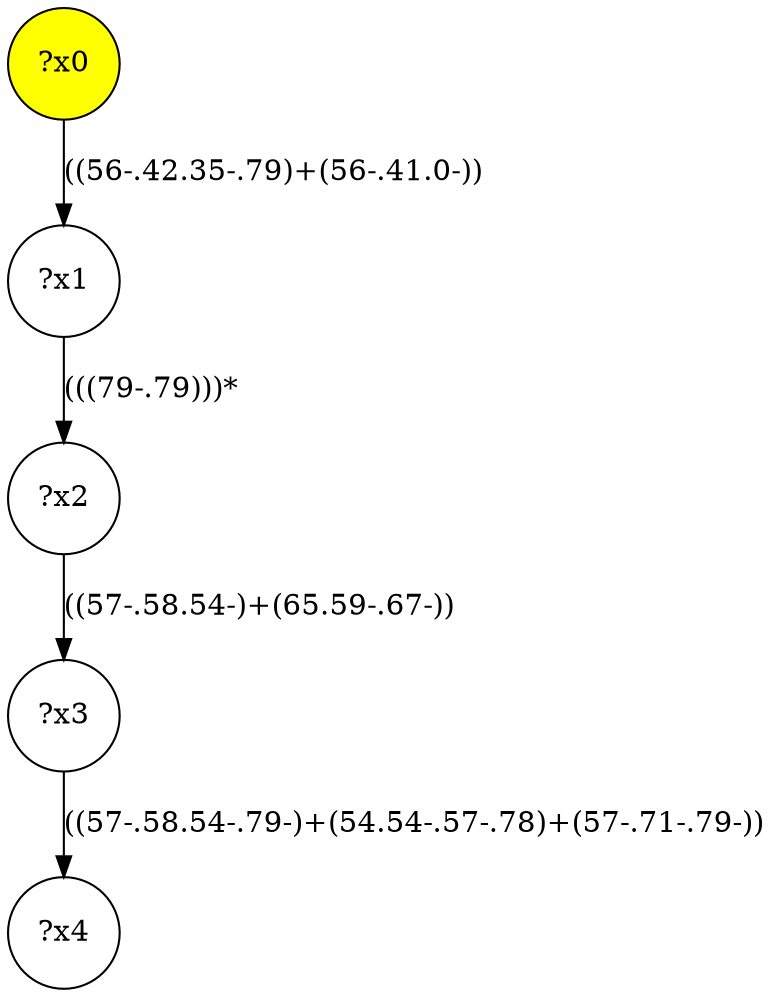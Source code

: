 digraph g {
	x0 [fillcolor="yellow", style="filled," shape=circle, label="?x0"];
	x1 [shape=circle, label="?x1"];
	x0 -> x1 [label="((56-.42.35-.79)+(56-.41.0-))"];
	x2 [shape=circle, label="?x2"];
	x1 -> x2 [label="(((79-.79)))*"];
	x3 [shape=circle, label="?x3"];
	x2 -> x3 [label="((57-.58.54-)+(65.59-.67-))"];
	x4 [shape=circle, label="?x4"];
	x3 -> x4 [label="((57-.58.54-.79-)+(54.54-.57-.78)+(57-.71-.79-))"];
}
